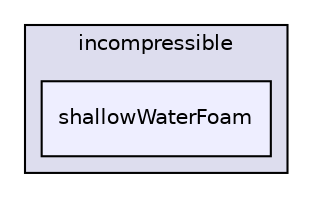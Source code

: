 digraph "applications/solvers/incompressible/shallowWaterFoam" {
  bgcolor=transparent;
  compound=true
  node [ fontsize="10", fontname="Helvetica"];
  edge [ labelfontsize="10", labelfontname="Helvetica"];
  subgraph clusterdir_2a80a7eee79ab677323c49fed47bf4a4 {
    graph [ bgcolor="#ddddee", pencolor="black", label="incompressible" fontname="Helvetica", fontsize="10", URL="dir_2a80a7eee79ab677323c49fed47bf4a4.html"]
  dir_7d94bfc9a83a5dc0f40ac0aeda28eb12 [shape=box, label="shallowWaterFoam", style="filled", fillcolor="#eeeeff", pencolor="black", URL="dir_7d94bfc9a83a5dc0f40ac0aeda28eb12.html"];
  }
}
